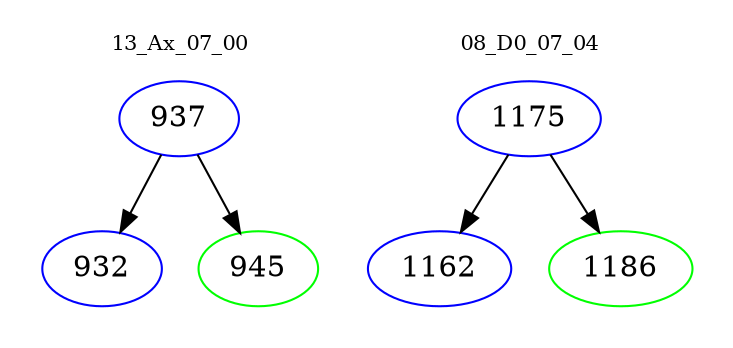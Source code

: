 digraph{
subgraph cluster_0 {
color = white
label = "13_Ax_07_00";
fontsize=10;
T0_937 [label="937", color="blue"]
T0_937 -> T0_932 [color="black"]
T0_932 [label="932", color="blue"]
T0_937 -> T0_945 [color="black"]
T0_945 [label="945", color="green"]
}
subgraph cluster_1 {
color = white
label = "08_D0_07_04";
fontsize=10;
T1_1175 [label="1175", color="blue"]
T1_1175 -> T1_1162 [color="black"]
T1_1162 [label="1162", color="blue"]
T1_1175 -> T1_1186 [color="black"]
T1_1186 [label="1186", color="green"]
}
}
